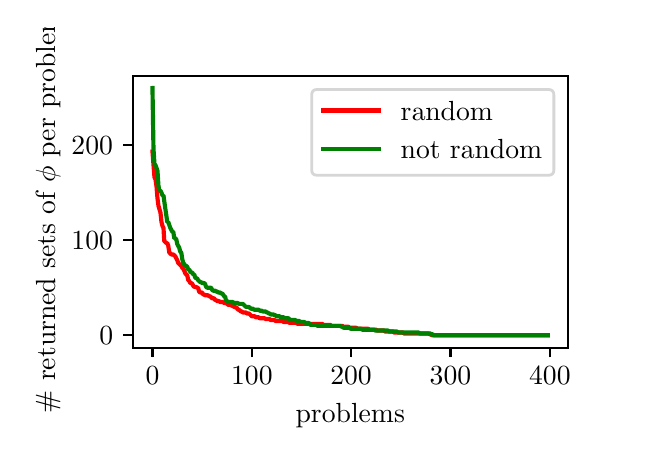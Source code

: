 \begingroup%
\makeatletter%
\begin{pgfpicture}%
\pgfpathrectangle{\pgfpointorigin}{\pgfqpoint{3.0in}{2.0in}}%
\pgfusepath{use as bounding box, clip}%
\begin{pgfscope}%
\pgfsetbuttcap%
\pgfsetmiterjoin%
\pgfsetlinewidth{0.0pt}%
\definecolor{currentstroke}{rgb}{1.0,1.0,1.0}%
\pgfsetstrokecolor{currentstroke}%
\pgfsetstrokeopacity{0.0}%
\pgfsetdash{}{0pt}%
\pgfpathmoveto{\pgfqpoint{0.0in}{0.0in}}%
\pgfpathlineto{\pgfqpoint{3.0in}{0.0in}}%
\pgfpathlineto{\pgfqpoint{3.0in}{2.0in}}%
\pgfpathlineto{\pgfqpoint{0.0in}{2.0in}}%
\pgfpathclose%
\pgfusepath{}%
\end{pgfscope}%
\begin{pgfscope}%
\pgfsetbuttcap%
\pgfsetmiterjoin%
\definecolor{currentfill}{rgb}{1.0,1.0,1.0}%
\pgfsetfillcolor{currentfill}%
\pgfsetlinewidth{0.0pt}%
\definecolor{currentstroke}{rgb}{0.0,0.0,0.0}%
\pgfsetstrokecolor{currentstroke}%
\pgfsetstrokeopacity{0.0}%
\pgfsetdash{}{0pt}%
\pgfpathmoveto{\pgfqpoint{0.525in}{0.4in}}%
\pgfpathlineto{\pgfqpoint{2.7in}{0.4in}}%
\pgfpathlineto{\pgfqpoint{2.7in}{1.76in}}%
\pgfpathlineto{\pgfqpoint{0.525in}{1.76in}}%
\pgfpathclose%
\pgfusepath{fill}%
\end{pgfscope}%
\begin{pgfscope}%
\pgfsetbuttcap%
\pgfsetroundjoin%
\definecolor{currentfill}{rgb}{0.0,0.0,0.0}%
\pgfsetfillcolor{currentfill}%
\pgfsetlinewidth{0.803pt}%
\definecolor{currentstroke}{rgb}{0.0,0.0,0.0}%
\pgfsetstrokecolor{currentstroke}%
\pgfsetdash{}{0pt}%
\pgfsys@defobject{currentmarker}{\pgfqpoint{0.0in}{-0.049in}}{\pgfqpoint{0.0in}{0.0in}}{%
\pgfpathmoveto{\pgfqpoint{0.0in}{0.0in}}%
\pgfpathlineto{\pgfqpoint{0.0in}{-0.049in}}%
\pgfusepath{stroke,fill}%
}%
\begin{pgfscope}%
\pgfsys@transformshift{0.624in}{0.4in}%
\pgfsys@useobject{currentmarker}{}%
\end{pgfscope}%
\end{pgfscope}%
\begin{pgfscope}%
\definecolor{textcolor}{rgb}{0.0,0.0,0.0}%
\pgfsetstrokecolor{textcolor}%
\pgfsetfillcolor{textcolor}%
\pgftext[x=0.624in,y=0.303in,,top]{\color{textcolor}\rmfamily\fontsize{10.0}{12.0}\selectfont \(\displaystyle {0}\)}%
\end{pgfscope}%
\begin{pgfscope}%
\pgfsetbuttcap%
\pgfsetroundjoin%
\definecolor{currentfill}{rgb}{0.0,0.0,0.0}%
\pgfsetfillcolor{currentfill}%
\pgfsetlinewidth{0.803pt}%
\definecolor{currentstroke}{rgb}{0.0,0.0,0.0}%
\pgfsetstrokecolor{currentstroke}%
\pgfsetdash{}{0pt}%
\pgfsys@defobject{currentmarker}{\pgfqpoint{0.0in}{-0.049in}}{\pgfqpoint{0.0in}{0.0in}}{%
\pgfpathmoveto{\pgfqpoint{0.0in}{0.0in}}%
\pgfpathlineto{\pgfqpoint{0.0in}{-0.049in}}%
\pgfusepath{stroke,fill}%
}%
\begin{pgfscope}%
\pgfsys@transformshift{1.121in}{0.4in}%
\pgfsys@useobject{currentmarker}{}%
\end{pgfscope}%
\end{pgfscope}%
\begin{pgfscope}%
\definecolor{textcolor}{rgb}{0.0,0.0,0.0}%
\pgfsetstrokecolor{textcolor}%
\pgfsetfillcolor{textcolor}%
\pgftext[x=1.121in,y=0.303in,,top]{\color{textcolor}\rmfamily\fontsize{10.0}{12.0}\selectfont \(\displaystyle {100}\)}%
\end{pgfscope}%
\begin{pgfscope}%
\pgfsetbuttcap%
\pgfsetroundjoin%
\definecolor{currentfill}{rgb}{0.0,0.0,0.0}%
\pgfsetfillcolor{currentfill}%
\pgfsetlinewidth{0.803pt}%
\definecolor{currentstroke}{rgb}{0.0,0.0,0.0}%
\pgfsetstrokecolor{currentstroke}%
\pgfsetdash{}{0pt}%
\pgfsys@defobject{currentmarker}{\pgfqpoint{0.0in}{-0.049in}}{\pgfqpoint{0.0in}{0.0in}}{%
\pgfpathmoveto{\pgfqpoint{0.0in}{0.0in}}%
\pgfpathlineto{\pgfqpoint{0.0in}{-0.049in}}%
\pgfusepath{stroke,fill}%
}%
\begin{pgfscope}%
\pgfsys@transformshift{1.617in}{0.4in}%
\pgfsys@useobject{currentmarker}{}%
\end{pgfscope}%
\end{pgfscope}%
\begin{pgfscope}%
\definecolor{textcolor}{rgb}{0.0,0.0,0.0}%
\pgfsetstrokecolor{textcolor}%
\pgfsetfillcolor{textcolor}%
\pgftext[x=1.617in,y=0.303in,,top]{\color{textcolor}\rmfamily\fontsize{10.0}{12.0}\selectfont \(\displaystyle {200}\)}%
\end{pgfscope}%
\begin{pgfscope}%
\pgfsetbuttcap%
\pgfsetroundjoin%
\definecolor{currentfill}{rgb}{0.0,0.0,0.0}%
\pgfsetfillcolor{currentfill}%
\pgfsetlinewidth{0.803pt}%
\definecolor{currentstroke}{rgb}{0.0,0.0,0.0}%
\pgfsetstrokecolor{currentstroke}%
\pgfsetdash{}{0pt}%
\pgfsys@defobject{currentmarker}{\pgfqpoint{0.0in}{-0.049in}}{\pgfqpoint{0.0in}{0.0in}}{%
\pgfpathmoveto{\pgfqpoint{0.0in}{0.0in}}%
\pgfpathlineto{\pgfqpoint{0.0in}{-0.049in}}%
\pgfusepath{stroke,fill}%
}%
\begin{pgfscope}%
\pgfsys@transformshift{2.114in}{0.4in}%
\pgfsys@useobject{currentmarker}{}%
\end{pgfscope}%
\end{pgfscope}%
\begin{pgfscope}%
\definecolor{textcolor}{rgb}{0.0,0.0,0.0}%
\pgfsetstrokecolor{textcolor}%
\pgfsetfillcolor{textcolor}%
\pgftext[x=2.114in,y=0.303in,,top]{\color{textcolor}\rmfamily\fontsize{10.0}{12.0}\selectfont \(\displaystyle {300}\)}%
\end{pgfscope}%
\begin{pgfscope}%
\pgfsetbuttcap%
\pgfsetroundjoin%
\definecolor{currentfill}{rgb}{0.0,0.0,0.0}%
\pgfsetfillcolor{currentfill}%
\pgfsetlinewidth{0.803pt}%
\definecolor{currentstroke}{rgb}{0.0,0.0,0.0}%
\pgfsetstrokecolor{currentstroke}%
\pgfsetdash{}{0pt}%
\pgfsys@defobject{currentmarker}{\pgfqpoint{0.0in}{-0.049in}}{\pgfqpoint{0.0in}{0.0in}}{%
\pgfpathmoveto{\pgfqpoint{0.0in}{0.0in}}%
\pgfpathlineto{\pgfqpoint{0.0in}{-0.049in}}%
\pgfusepath{stroke,fill}%
}%
\begin{pgfscope}%
\pgfsys@transformshift{2.611in}{0.4in}%
\pgfsys@useobject{currentmarker}{}%
\end{pgfscope}%
\end{pgfscope}%
\begin{pgfscope}%
\definecolor{textcolor}{rgb}{0.0,0.0,0.0}%
\pgfsetstrokecolor{textcolor}%
\pgfsetfillcolor{textcolor}%
\pgftext[x=2.611in,y=0.303in,,top]{\color{textcolor}\rmfamily\fontsize{10.0}{12.0}\selectfont \(\displaystyle {400}\)}%
\end{pgfscope}%
\begin{pgfscope}%
\definecolor{textcolor}{rgb}{0.0,0.0,0.0}%
\pgfsetstrokecolor{textcolor}%
\pgfsetfillcolor{textcolor}%
\pgftext[x=1.613in,y=0.124in,,top]{\color{textcolor}\rmfamily\fontsize{10.0}{12.0}\selectfont problems}%
\end{pgfscope}%
\begin{pgfscope}%
\pgfsetbuttcap%
\pgfsetroundjoin%
\definecolor{currentfill}{rgb}{0.0,0.0,0.0}%
\pgfsetfillcolor{currentfill}%
\pgfsetlinewidth{0.803pt}%
\definecolor{currentstroke}{rgb}{0.0,0.0,0.0}%
\pgfsetstrokecolor{currentstroke}%
\pgfsetdash{}{0pt}%
\pgfsys@defobject{currentmarker}{\pgfqpoint{-0.049in}{0.0in}}{\pgfqpoint{-0.0in}{0.0in}}{%
\pgfpathmoveto{\pgfqpoint{-0.0in}{0.0in}}%
\pgfpathlineto{\pgfqpoint{-0.049in}{0.0in}}%
\pgfusepath{stroke,fill}%
}%
\begin{pgfscope}%
\pgfsys@transformshift{0.525in}{0.462in}%
\pgfsys@useobject{currentmarker}{}%
\end{pgfscope}%
\end{pgfscope}%
\begin{pgfscope}%
\definecolor{textcolor}{rgb}{0.0,0.0,0.0}%
\pgfsetstrokecolor{textcolor}%
\pgfsetfillcolor{textcolor}%
\pgftext[x=0.358in, y=0.414in, left, base]{\color{textcolor}\rmfamily\fontsize{10.0}{12.0}\selectfont \(\displaystyle {0}\)}%
\end{pgfscope}%
\begin{pgfscope}%
\pgfsetbuttcap%
\pgfsetroundjoin%
\definecolor{currentfill}{rgb}{0.0,0.0,0.0}%
\pgfsetfillcolor{currentfill}%
\pgfsetlinewidth{0.803pt}%
\definecolor{currentstroke}{rgb}{0.0,0.0,0.0}%
\pgfsetstrokecolor{currentstroke}%
\pgfsetdash{}{0pt}%
\pgfsys@defobject{currentmarker}{\pgfqpoint{-0.049in}{0.0in}}{\pgfqpoint{-0.0in}{0.0in}}{%
\pgfpathmoveto{\pgfqpoint{-0.0in}{0.0in}}%
\pgfpathlineto{\pgfqpoint{-0.049in}{0.0in}}%
\pgfusepath{stroke,fill}%
}%
\begin{pgfscope}%
\pgfsys@transformshift{0.525in}{0.937in}%
\pgfsys@useobject{currentmarker}{}%
\end{pgfscope}%
\end{pgfscope}%
\begin{pgfscope}%
\definecolor{textcolor}{rgb}{0.0,0.0,0.0}%
\pgfsetstrokecolor{textcolor}%
\pgfsetfillcolor{textcolor}%
\pgftext[x=0.219in, y=0.889in, left, base]{\color{textcolor}\rmfamily\fontsize{10.0}{12.0}\selectfont \(\displaystyle {100}\)}%
\end{pgfscope}%
\begin{pgfscope}%
\pgfsetbuttcap%
\pgfsetroundjoin%
\definecolor{currentfill}{rgb}{0.0,0.0,0.0}%
\pgfsetfillcolor{currentfill}%
\pgfsetlinewidth{0.803pt}%
\definecolor{currentstroke}{rgb}{0.0,0.0,0.0}%
\pgfsetstrokecolor{currentstroke}%
\pgfsetdash{}{0pt}%
\pgfsys@defobject{currentmarker}{\pgfqpoint{-0.049in}{0.0in}}{\pgfqpoint{-0.0in}{0.0in}}{%
\pgfpathmoveto{\pgfqpoint{-0.0in}{0.0in}}%
\pgfpathlineto{\pgfqpoint{-0.049in}{0.0in}}%
\pgfusepath{stroke,fill}%
}%
\begin{pgfscope}%
\pgfsys@transformshift{0.525in}{1.413in}%
\pgfsys@useobject{currentmarker}{}%
\end{pgfscope}%
\end{pgfscope}%
\begin{pgfscope}%
\definecolor{textcolor}{rgb}{0.0,0.0,0.0}%
\pgfsetstrokecolor{textcolor}%
\pgfsetfillcolor{textcolor}%
\pgftext[x=0.219in, y=1.365in, left, base]{\color{textcolor}\rmfamily\fontsize{10.0}{12.0}\selectfont \(\displaystyle {200}\)}%
\end{pgfscope}%
\begin{pgfscope}%
\definecolor{textcolor}{rgb}{0.0,0.0,0.0}%
\pgfsetstrokecolor{textcolor}%
\pgfsetfillcolor{textcolor}%
\pgftext[x=0.164in,y=1.08in,,bottom,rotate=90.0]{\color{textcolor}\rmfamily\fontsize{10.0}{12.0}\selectfont \# returned sets of \(\displaystyle \phi\) per problem}%
\end{pgfscope}%
\begin{pgfscope}%
\pgfpathrectangle{\pgfqpoint{0.525in}{0.4in}}{\pgfqpoint{2.175in}{1.36in}}%
\pgfusepath{clip}%
\pgfsetrectcap%
\pgfsetroundjoin%
\pgfsetlinewidth{1.506pt}%
\definecolor{currentstroke}{rgb}{1.0,0.0,0.0}%
\pgfsetstrokecolor{currentstroke}%
\pgfsetdash{}{0pt}%
\pgfpathmoveto{\pgfqpoint{0.624in}{1.38in}}%
\pgfpathlineto{\pgfqpoint{0.634in}{1.251in}}%
\pgfpathlineto{\pgfqpoint{0.639in}{1.242in}}%
\pgfpathlineto{\pgfqpoint{0.644in}{1.208in}}%
\pgfpathlineto{\pgfqpoint{0.649in}{1.147in}}%
\pgfpathlineto{\pgfqpoint{0.654in}{1.109in}}%
\pgfpathlineto{\pgfqpoint{0.664in}{1.075in}}%
\pgfpathlineto{\pgfqpoint{0.669in}{1.028in}}%
\pgfpathlineto{\pgfqpoint{0.674in}{1.009in}}%
\pgfpathlineto{\pgfqpoint{0.679in}{0.999in}}%
\pgfpathlineto{\pgfqpoint{0.683in}{0.933in}}%
\pgfpathlineto{\pgfqpoint{0.693in}{0.923in}}%
\pgfpathlineto{\pgfqpoint{0.698in}{0.923in}}%
\pgfpathlineto{\pgfqpoint{0.703in}{0.909in}}%
\pgfpathlineto{\pgfqpoint{0.708in}{0.876in}}%
\pgfpathlineto{\pgfqpoint{0.718in}{0.866in}}%
\pgfpathlineto{\pgfqpoint{0.728in}{0.866in}}%
\pgfpathlineto{\pgfqpoint{0.738in}{0.857in}}%
\pgfpathlineto{\pgfqpoint{0.748in}{0.837in}}%
\pgfpathlineto{\pgfqpoint{0.753in}{0.823in}}%
\pgfpathlineto{\pgfqpoint{0.768in}{0.809in}}%
\pgfpathlineto{\pgfqpoint{0.773in}{0.799in}}%
\pgfpathlineto{\pgfqpoint{0.778in}{0.795in}}%
\pgfpathlineto{\pgfqpoint{0.783in}{0.785in}}%
\pgfpathlineto{\pgfqpoint{0.788in}{0.771in}}%
\pgfpathlineto{\pgfqpoint{0.798in}{0.761in}}%
\pgfpathlineto{\pgfqpoint{0.803in}{0.738in}}%
\pgfpathlineto{\pgfqpoint{0.808in}{0.733in}}%
\pgfpathlineto{\pgfqpoint{0.813in}{0.723in}}%
\pgfpathlineto{\pgfqpoint{0.818in}{0.723in}}%
\pgfpathlineto{\pgfqpoint{0.823in}{0.719in}}%
\pgfpathlineto{\pgfqpoint{0.828in}{0.709in}}%
\pgfpathlineto{\pgfqpoint{0.833in}{0.704in}}%
\pgfpathlineto{\pgfqpoint{0.842in}{0.704in}}%
\pgfpathlineto{\pgfqpoint{0.847in}{0.7in}}%
\pgfpathlineto{\pgfqpoint{0.852in}{0.7in}}%
\pgfpathlineto{\pgfqpoint{0.857in}{0.681in}}%
\pgfpathlineto{\pgfqpoint{0.862in}{0.676in}}%
\pgfpathlineto{\pgfqpoint{0.872in}{0.676in}}%
\pgfpathlineto{\pgfqpoint{0.877in}{0.666in}}%
\pgfpathlineto{\pgfqpoint{0.882in}{0.666in}}%
\pgfpathlineto{\pgfqpoint{0.887in}{0.662in}}%
\pgfpathlineto{\pgfqpoint{0.902in}{0.662in}}%
\pgfpathlineto{\pgfqpoint{0.907in}{0.657in}}%
\pgfpathlineto{\pgfqpoint{0.912in}{0.657in}}%
\pgfpathlineto{\pgfqpoint{0.922in}{0.647in}}%
\pgfpathlineto{\pgfqpoint{0.932in}{0.647in}}%
\pgfpathlineto{\pgfqpoint{0.937in}{0.638in}}%
\pgfpathlineto{\pgfqpoint{0.942in}{0.638in}}%
\pgfpathlineto{\pgfqpoint{0.947in}{0.633in}}%
\pgfpathlineto{\pgfqpoint{0.957in}{0.633in}}%
\pgfpathlineto{\pgfqpoint{0.962in}{0.628in}}%
\pgfpathlineto{\pgfqpoint{0.977in}{0.628in}}%
\pgfpathlineto{\pgfqpoint{0.982in}{0.623in}}%
\pgfpathlineto{\pgfqpoint{0.996in}{0.623in}}%
\pgfpathlineto{\pgfqpoint{1.001in}{0.614in}}%
\pgfpathlineto{\pgfqpoint{1.016in}{0.614in}}%
\pgfpathlineto{\pgfqpoint{1.021in}{0.609in}}%
\pgfpathlineto{\pgfqpoint{1.026in}{0.609in}}%
\pgfpathlineto{\pgfqpoint{1.031in}{0.604in}}%
\pgfpathlineto{\pgfqpoint{1.036in}{0.604in}}%
\pgfpathlineto{\pgfqpoint{1.041in}{0.6in}}%
\pgfpathlineto{\pgfqpoint{1.046in}{0.6in}}%
\pgfpathlineto{\pgfqpoint{1.051in}{0.59in}}%
\pgfpathlineto{\pgfqpoint{1.056in}{0.59in}}%
\pgfpathlineto{\pgfqpoint{1.066in}{0.581in}}%
\pgfpathlineto{\pgfqpoint{1.071in}{0.581in}}%
\pgfpathlineto{\pgfqpoint{1.076in}{0.576in}}%
\pgfpathlineto{\pgfqpoint{1.091in}{0.576in}}%
\pgfpathlineto{\pgfqpoint{1.096in}{0.571in}}%
\pgfpathlineto{\pgfqpoint{1.106in}{0.571in}}%
\pgfpathlineto{\pgfqpoint{1.121in}{0.557in}}%
\pgfpathlineto{\pgfqpoint{1.136in}{0.557in}}%
\pgfpathlineto{\pgfqpoint{1.141in}{0.552in}}%
\pgfpathlineto{\pgfqpoint{1.155in}{0.552in}}%
\pgfpathlineto{\pgfqpoint{1.16in}{0.547in}}%
\pgfpathlineto{\pgfqpoint{1.185in}{0.547in}}%
\pgfpathlineto{\pgfqpoint{1.19in}{0.543in}}%
\pgfpathlineto{\pgfqpoint{1.21in}{0.543in}}%
\pgfpathlineto{\pgfqpoint{1.215in}{0.538in}}%
\pgfpathlineto{\pgfqpoint{1.235in}{0.538in}}%
\pgfpathlineto{\pgfqpoint{1.24in}{0.533in}}%
\pgfpathlineto{\pgfqpoint{1.275in}{0.533in}}%
\pgfpathlineto{\pgfqpoint{1.28in}{0.528in}}%
\pgfpathlineto{\pgfqpoint{1.304in}{0.528in}}%
\pgfpathlineto{\pgfqpoint{1.309in}{0.524in}}%
\pgfpathlineto{\pgfqpoint{1.344in}{0.524in}}%
\pgfpathlineto{\pgfqpoint{1.349in}{0.519in}}%
\pgfpathlineto{\pgfqpoint{1.473in}{0.519in}}%
\pgfpathlineto{\pgfqpoint{1.478in}{0.514in}}%
\pgfpathlineto{\pgfqpoint{1.513in}{0.514in}}%
\pgfpathlineto{\pgfqpoint{1.518in}{0.509in}}%
\pgfpathlineto{\pgfqpoint{1.573in}{0.509in}}%
\pgfpathlineto{\pgfqpoint{1.578in}{0.505in}}%
\pgfpathlineto{\pgfqpoint{1.603in}{0.505in}}%
\pgfpathlineto{\pgfqpoint{1.608in}{0.5in}}%
\pgfpathlineto{\pgfqpoint{1.642in}{0.5in}}%
\pgfpathlineto{\pgfqpoint{1.647in}{0.495in}}%
\pgfpathlineto{\pgfqpoint{1.702in}{0.495in}}%
\pgfpathlineto{\pgfqpoint{1.707in}{0.49in}}%
\pgfpathlineto{\pgfqpoint{1.742in}{0.49in}}%
\pgfpathlineto{\pgfqpoint{1.747in}{0.486in}}%
\pgfpathlineto{\pgfqpoint{1.781in}{0.486in}}%
\pgfpathlineto{\pgfqpoint{1.786in}{0.481in}}%
\pgfpathlineto{\pgfqpoint{1.826in}{0.481in}}%
\pgfpathlineto{\pgfqpoint{1.831in}{0.476in}}%
\pgfpathlineto{\pgfqpoint{1.876in}{0.476in}}%
\pgfpathlineto{\pgfqpoint{1.881in}{0.471in}}%
\pgfpathlineto{\pgfqpoint{2.015in}{0.471in}}%
\pgfpathlineto{\pgfqpoint{2.02in}{0.462in}}%
\pgfpathlineto{\pgfqpoint{2.601in}{0.462in}}%
\pgfpathlineto{\pgfqpoint{2.601in}{0.462in}}%
\pgfusepath{stroke}%
\end{pgfscope}%
\begin{pgfscope}%
\pgfpathrectangle{\pgfqpoint{0.525in}{0.4in}}{\pgfqpoint{2.175in}{1.36in}}%
\pgfusepath{clip}%
\pgfsetrectcap%
\pgfsetroundjoin%
\pgfsetlinewidth{1.506pt}%
\definecolor{currentstroke}{rgb}{0.0,0.5,0.0}%
\pgfsetstrokecolor{currentstroke}%
\pgfsetdash{}{0pt}%
\pgfpathmoveto{\pgfqpoint{0.624in}{1.698in}}%
\pgfpathlineto{\pgfqpoint{0.629in}{1.394in}}%
\pgfpathlineto{\pgfqpoint{0.634in}{1.318in}}%
\pgfpathlineto{\pgfqpoint{0.639in}{1.313in}}%
\pgfpathlineto{\pgfqpoint{0.649in}{1.284in}}%
\pgfpathlineto{\pgfqpoint{0.654in}{1.208in}}%
\pgfpathlineto{\pgfqpoint{0.659in}{1.185in}}%
\pgfpathlineto{\pgfqpoint{0.664in}{1.185in}}%
\pgfpathlineto{\pgfqpoint{0.669in}{1.175in}}%
\pgfpathlineto{\pgfqpoint{0.674in}{1.161in}}%
\pgfpathlineto{\pgfqpoint{0.679in}{1.161in}}%
\pgfpathlineto{\pgfqpoint{0.683in}{1.132in}}%
\pgfpathlineto{\pgfqpoint{0.698in}{1.028in}}%
\pgfpathlineto{\pgfqpoint{0.703in}{1.028in}}%
\pgfpathlineto{\pgfqpoint{0.713in}{0.999in}}%
\pgfpathlineto{\pgfqpoint{0.723in}{0.98in}}%
\pgfpathlineto{\pgfqpoint{0.728in}{0.98in}}%
\pgfpathlineto{\pgfqpoint{0.733in}{0.947in}}%
\pgfpathlineto{\pgfqpoint{0.738in}{0.947in}}%
\pgfpathlineto{\pgfqpoint{0.743in}{0.942in}}%
\pgfpathlineto{\pgfqpoint{0.748in}{0.918in}}%
\pgfpathlineto{\pgfqpoint{0.758in}{0.899in}}%
\pgfpathlineto{\pgfqpoint{0.763in}{0.88in}}%
\pgfpathlineto{\pgfqpoint{0.768in}{0.876in}}%
\pgfpathlineto{\pgfqpoint{0.773in}{0.842in}}%
\pgfpathlineto{\pgfqpoint{0.778in}{0.823in}}%
\pgfpathlineto{\pgfqpoint{0.783in}{0.818in}}%
\pgfpathlineto{\pgfqpoint{0.788in}{0.809in}}%
\pgfpathlineto{\pgfqpoint{0.793in}{0.809in}}%
\pgfpathlineto{\pgfqpoint{0.798in}{0.804in}}%
\pgfpathlineto{\pgfqpoint{0.803in}{0.79in}}%
\pgfpathlineto{\pgfqpoint{0.808in}{0.79in}}%
\pgfpathlineto{\pgfqpoint{0.813in}{0.78in}}%
\pgfpathlineto{\pgfqpoint{0.818in}{0.776in}}%
\pgfpathlineto{\pgfqpoint{0.823in}{0.776in}}%
\pgfpathlineto{\pgfqpoint{0.828in}{0.766in}}%
\pgfpathlineto{\pgfqpoint{0.833in}{0.766in}}%
\pgfpathlineto{\pgfqpoint{0.837in}{0.752in}}%
\pgfpathlineto{\pgfqpoint{0.842in}{0.747in}}%
\pgfpathlineto{\pgfqpoint{0.847in}{0.747in}}%
\pgfpathlineto{\pgfqpoint{0.852in}{0.738in}}%
\pgfpathlineto{\pgfqpoint{0.862in}{0.728in}}%
\pgfpathlineto{\pgfqpoint{0.867in}{0.728in}}%
\pgfpathlineto{\pgfqpoint{0.872in}{0.723in}}%
\pgfpathlineto{\pgfqpoint{0.882in}{0.723in}}%
\pgfpathlineto{\pgfqpoint{0.887in}{0.719in}}%
\pgfpathlineto{\pgfqpoint{0.892in}{0.704in}}%
\pgfpathlineto{\pgfqpoint{0.897in}{0.7in}}%
\pgfpathlineto{\pgfqpoint{0.917in}{0.7in}}%
\pgfpathlineto{\pgfqpoint{0.922in}{0.69in}}%
\pgfpathlineto{\pgfqpoint{0.927in}{0.685in}}%
\pgfpathlineto{\pgfqpoint{0.937in}{0.685in}}%
\pgfpathlineto{\pgfqpoint{0.942in}{0.681in}}%
\pgfpathlineto{\pgfqpoint{0.947in}{0.681in}}%
\pgfpathlineto{\pgfqpoint{0.952in}{0.676in}}%
\pgfpathlineto{\pgfqpoint{0.962in}{0.676in}}%
\pgfpathlineto{\pgfqpoint{0.967in}{0.671in}}%
\pgfpathlineto{\pgfqpoint{0.972in}{0.671in}}%
\pgfpathlineto{\pgfqpoint{0.977in}{0.666in}}%
\pgfpathlineto{\pgfqpoint{0.982in}{0.657in}}%
\pgfpathlineto{\pgfqpoint{0.987in}{0.657in}}%
\pgfpathlineto{\pgfqpoint{0.991in}{0.638in}}%
\pgfpathlineto{\pgfqpoint{1.001in}{0.628in}}%
\pgfpathlineto{\pgfqpoint{1.026in}{0.628in}}%
\pgfpathlineto{\pgfqpoint{1.031in}{0.623in}}%
\pgfpathlineto{\pgfqpoint{1.051in}{0.623in}}%
\pgfpathlineto{\pgfqpoint{1.056in}{0.619in}}%
\pgfpathlineto{\pgfqpoint{1.076in}{0.619in}}%
\pgfpathlineto{\pgfqpoint{1.091in}{0.604in}}%
\pgfpathlineto{\pgfqpoint{1.106in}{0.604in}}%
\pgfpathlineto{\pgfqpoint{1.116in}{0.595in}}%
\pgfpathlineto{\pgfqpoint{1.126in}{0.595in}}%
\pgfpathlineto{\pgfqpoint{1.131in}{0.59in}}%
\pgfpathlineto{\pgfqpoint{1.155in}{0.59in}}%
\pgfpathlineto{\pgfqpoint{1.16in}{0.585in}}%
\pgfpathlineto{\pgfqpoint{1.17in}{0.585in}}%
\pgfpathlineto{\pgfqpoint{1.175in}{0.581in}}%
\pgfpathlineto{\pgfqpoint{1.19in}{0.581in}}%
\pgfpathlineto{\pgfqpoint{1.195in}{0.576in}}%
\pgfpathlineto{\pgfqpoint{1.2in}{0.576in}}%
\pgfpathlineto{\pgfqpoint{1.205in}{0.571in}}%
\pgfpathlineto{\pgfqpoint{1.21in}{0.571in}}%
\pgfpathlineto{\pgfqpoint{1.215in}{0.566in}}%
\pgfpathlineto{\pgfqpoint{1.23in}{0.566in}}%
\pgfpathlineto{\pgfqpoint{1.235in}{0.562in}}%
\pgfpathlineto{\pgfqpoint{1.24in}{0.562in}}%
\pgfpathlineto{\pgfqpoint{1.245in}{0.557in}}%
\pgfpathlineto{\pgfqpoint{1.26in}{0.557in}}%
\pgfpathlineto{\pgfqpoint{1.265in}{0.552in}}%
\pgfpathlineto{\pgfqpoint{1.28in}{0.552in}}%
\pgfpathlineto{\pgfqpoint{1.285in}{0.547in}}%
\pgfpathlineto{\pgfqpoint{1.304in}{0.547in}}%
\pgfpathlineto{\pgfqpoint{1.314in}{0.538in}}%
\pgfpathlineto{\pgfqpoint{1.339in}{0.538in}}%
\pgfpathlineto{\pgfqpoint{1.344in}{0.533in}}%
\pgfpathlineto{\pgfqpoint{1.359in}{0.533in}}%
\pgfpathlineto{\pgfqpoint{1.364in}{0.528in}}%
\pgfpathlineto{\pgfqpoint{1.384in}{0.528in}}%
\pgfpathlineto{\pgfqpoint{1.389in}{0.524in}}%
\pgfpathlineto{\pgfqpoint{1.404in}{0.524in}}%
\pgfpathlineto{\pgfqpoint{1.414in}{0.514in}}%
\pgfpathlineto{\pgfqpoint{1.444in}{0.514in}}%
\pgfpathlineto{\pgfqpoint{1.449in}{0.509in}}%
\pgfpathlineto{\pgfqpoint{1.563in}{0.509in}}%
\pgfpathlineto{\pgfqpoint{1.568in}{0.505in}}%
\pgfpathlineto{\pgfqpoint{1.573in}{0.505in}}%
\pgfpathlineto{\pgfqpoint{1.578in}{0.5in}}%
\pgfpathlineto{\pgfqpoint{1.608in}{0.5in}}%
\pgfpathlineto{\pgfqpoint{1.613in}{0.495in}}%
\pgfpathlineto{\pgfqpoint{1.667in}{0.495in}}%
\pgfpathlineto{\pgfqpoint{1.672in}{0.49in}}%
\pgfpathlineto{\pgfqpoint{1.732in}{0.49in}}%
\pgfpathlineto{\pgfqpoint{1.737in}{0.486in}}%
\pgfpathlineto{\pgfqpoint{1.801in}{0.486in}}%
\pgfpathlineto{\pgfqpoint{1.806in}{0.481in}}%
\pgfpathlineto{\pgfqpoint{1.846in}{0.481in}}%
\pgfpathlineto{\pgfqpoint{1.851in}{0.476in}}%
\pgfpathlineto{\pgfqpoint{1.955in}{0.476in}}%
\pgfpathlineto{\pgfqpoint{1.96in}{0.471in}}%
\pgfpathlineto{\pgfqpoint{2.005in}{0.471in}}%
\pgfpathlineto{\pgfqpoint{2.01in}{0.467in}}%
\pgfpathlineto{\pgfqpoint{2.025in}{0.467in}}%
\pgfpathlineto{\pgfqpoint{2.03in}{0.462in}}%
\pgfpathlineto{\pgfqpoint{2.601in}{0.462in}}%
\pgfpathlineto{\pgfqpoint{2.601in}{0.462in}}%
\pgfusepath{stroke}%
\end{pgfscope}%
\begin{pgfscope}%
\pgfsetrectcap%
\pgfsetmiterjoin%
\pgfsetlinewidth{0.803pt}%
\definecolor{currentstroke}{rgb}{0.0,0.0,0.0}%
\pgfsetstrokecolor{currentstroke}%
\pgfsetdash{}{0pt}%
\pgfpathmoveto{\pgfqpoint{0.525in}{0.4in}}%
\pgfpathlineto{\pgfqpoint{0.525in}{1.76in}}%
\pgfusepath{stroke}%
\end{pgfscope}%
\begin{pgfscope}%
\pgfsetrectcap%
\pgfsetmiterjoin%
\pgfsetlinewidth{0.803pt}%
\definecolor{currentstroke}{rgb}{0.0,0.0,0.0}%
\pgfsetstrokecolor{currentstroke}%
\pgfsetdash{}{0pt}%
\pgfpathmoveto{\pgfqpoint{2.7in}{0.4in}}%
\pgfpathlineto{\pgfqpoint{2.7in}{1.76in}}%
\pgfusepath{stroke}%
\end{pgfscope}%
\begin{pgfscope}%
\pgfsetrectcap%
\pgfsetmiterjoin%
\pgfsetlinewidth{0.803pt}%
\definecolor{currentstroke}{rgb}{0.0,0.0,0.0}%
\pgfsetstrokecolor{currentstroke}%
\pgfsetdash{}{0pt}%
\pgfpathmoveto{\pgfqpoint{0.525in}{0.4in}}%
\pgfpathlineto{\pgfqpoint{2.7in}{0.4in}}%
\pgfusepath{stroke}%
\end{pgfscope}%
\begin{pgfscope}%
\pgfsetrectcap%
\pgfsetmiterjoin%
\pgfsetlinewidth{0.803pt}%
\definecolor{currentstroke}{rgb}{0.0,0.0,0.0}%
\pgfsetstrokecolor{currentstroke}%
\pgfsetdash{}{0pt}%
\pgfpathmoveto{\pgfqpoint{0.525in}{1.76in}}%
\pgfpathlineto{\pgfqpoint{2.7in}{1.76in}}%
\pgfusepath{stroke}%
\end{pgfscope}%
\begin{pgfscope}%
\pgfsetbuttcap%
\pgfsetmiterjoin%
\definecolor{currentfill}{rgb}{1.0,1.0,1.0}%
\pgfsetfillcolor{currentfill}%
\pgfsetfillopacity{0.8}%
\pgfsetlinewidth{1.004pt}%
\definecolor{currentstroke}{rgb}{0.8,0.8,0.8}%
\pgfsetstrokecolor{currentstroke}%
\pgfsetstrokeopacity{0.8}%
\pgfsetdash{}{0pt}%
\pgfpathmoveto{\pgfqpoint{1.448in}{1.262in}}%
\pgfpathlineto{\pgfqpoint{2.603in}{1.262in}}%
\pgfpathquadraticcurveto{\pgfqpoint{2.631in}{1.262in}}{\pgfqpoint{2.631in}{1.289in}}%
\pgfpathlineto{\pgfqpoint{2.631in}{1.663in}}%
\pgfpathquadraticcurveto{\pgfqpoint{2.631in}{1.691in}}{\pgfqpoint{2.603in}{1.691in}}%
\pgfpathlineto{\pgfqpoint{1.448in}{1.691in}}%
\pgfpathquadraticcurveto{\pgfqpoint{1.42in}{1.691in}}{\pgfqpoint{1.42in}{1.663in}}%
\pgfpathlineto{\pgfqpoint{1.42in}{1.289in}}%
\pgfpathquadraticcurveto{\pgfqpoint{1.42in}{1.262in}}{\pgfqpoint{1.448in}{1.262in}}%
\pgfpathclose%
\pgfusepath{stroke,fill}%
\end{pgfscope}%
\begin{pgfscope}%
\pgfsetrectcap%
\pgfsetroundjoin%
\pgfsetlinewidth{1.506pt}%
\definecolor{currentstroke}{rgb}{1.0,0.0,0.0}%
\pgfsetstrokecolor{currentstroke}%
\pgfsetdash{}{0pt}%
\pgfpathmoveto{\pgfqpoint{1.476in}{1.586in}}%
\pgfpathlineto{\pgfqpoint{1.754in}{1.586in}}%
\pgfusepath{stroke}%
\end{pgfscope}%
\begin{pgfscope}%
\definecolor{textcolor}{rgb}{0.0,0.0,0.0}%
\pgfsetstrokecolor{textcolor}%
\pgfsetfillcolor{textcolor}%
\pgftext[x=1.865in,y=1.538in,left,base]{\color{textcolor}\rmfamily\fontsize{10.0}{12.0}\selectfont random}%
\end{pgfscope}%
\begin{pgfscope}%
\pgfsetrectcap%
\pgfsetroundjoin%
\pgfsetlinewidth{1.506pt}%
\definecolor{currentstroke}{rgb}{0.0,0.5,0.0}%
\pgfsetstrokecolor{currentstroke}%
\pgfsetdash{}{0pt}%
\pgfpathmoveto{\pgfqpoint{1.476in}{1.393in}}%
\pgfpathlineto{\pgfqpoint{1.754in}{1.393in}}%
\pgfusepath{stroke}%
\end{pgfscope}%
\begin{pgfscope}%
\definecolor{textcolor}{rgb}{0.0,0.0,0.0}%
\pgfsetstrokecolor{textcolor}%
\pgfsetfillcolor{textcolor}%
\pgftext[x=1.865in,y=1.344in,left,base]{\color{textcolor}\rmfamily\fontsize{10.0}{12.0}\selectfont not random}%
\end{pgfscope}%
\end{pgfpicture}%
\makeatother%
\endgroup%
